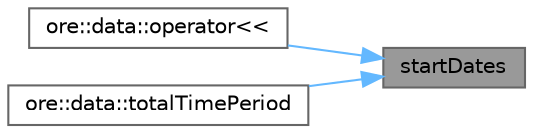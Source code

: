 digraph "startDates"
{
 // INTERACTIVE_SVG=YES
 // LATEX_PDF_SIZE
  bgcolor="transparent";
  edge [fontname=Helvetica,fontsize=10,labelfontname=Helvetica,labelfontsize=10];
  node [fontname=Helvetica,fontsize=10,shape=box,height=0.2,width=0.4];
  rankdir="RL";
  Node1 [label="startDates",height=0.2,width=0.4,color="gray40", fillcolor="grey60", style="filled", fontcolor="black",tooltip=" "];
  Node1 -> Node2 [dir="back",color="steelblue1",style="solid"];
  Node2 [label="ore::data::operator\<\<",height=0.2,width=0.4,color="grey40", fillcolor="white", style="filled",URL="$namespaceore_1_1data.html#a15626885a814db9a4bfd8d1ff420ba55",tooltip=" "];
  Node1 -> Node3 [dir="back",color="steelblue1",style="solid"];
  Node3 [label="ore::data::totalTimePeriod",height=0.2,width=0.4,color="grey40", fillcolor="white", style="filled",URL="$namespaceore_1_1data.html#a006eb9048828e07e1dca8f8e41f5c979",tooltip=" "];
}

